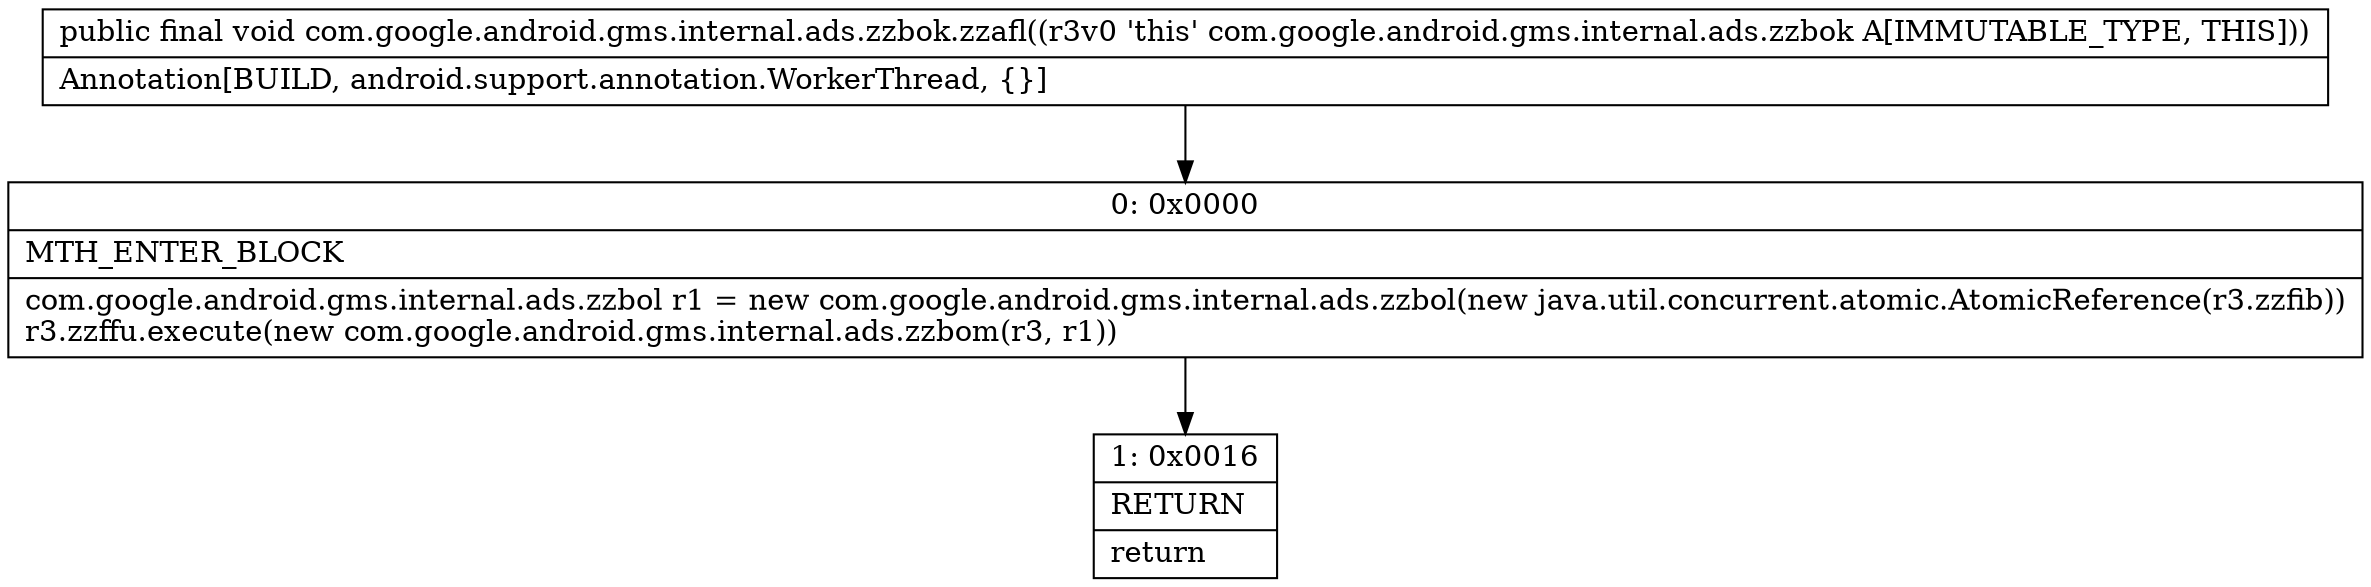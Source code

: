 digraph "CFG forcom.google.android.gms.internal.ads.zzbok.zzafl()V" {
Node_0 [shape=record,label="{0\:\ 0x0000|MTH_ENTER_BLOCK\l|com.google.android.gms.internal.ads.zzbol r1 = new com.google.android.gms.internal.ads.zzbol(new java.util.concurrent.atomic.AtomicReference(r3.zzfib))\lr3.zzffu.execute(new com.google.android.gms.internal.ads.zzbom(r3, r1))\l}"];
Node_1 [shape=record,label="{1\:\ 0x0016|RETURN\l|return\l}"];
MethodNode[shape=record,label="{public final void com.google.android.gms.internal.ads.zzbok.zzafl((r3v0 'this' com.google.android.gms.internal.ads.zzbok A[IMMUTABLE_TYPE, THIS]))  | Annotation[BUILD, android.support.annotation.WorkerThread, \{\}]\l}"];
MethodNode -> Node_0;
Node_0 -> Node_1;
}

